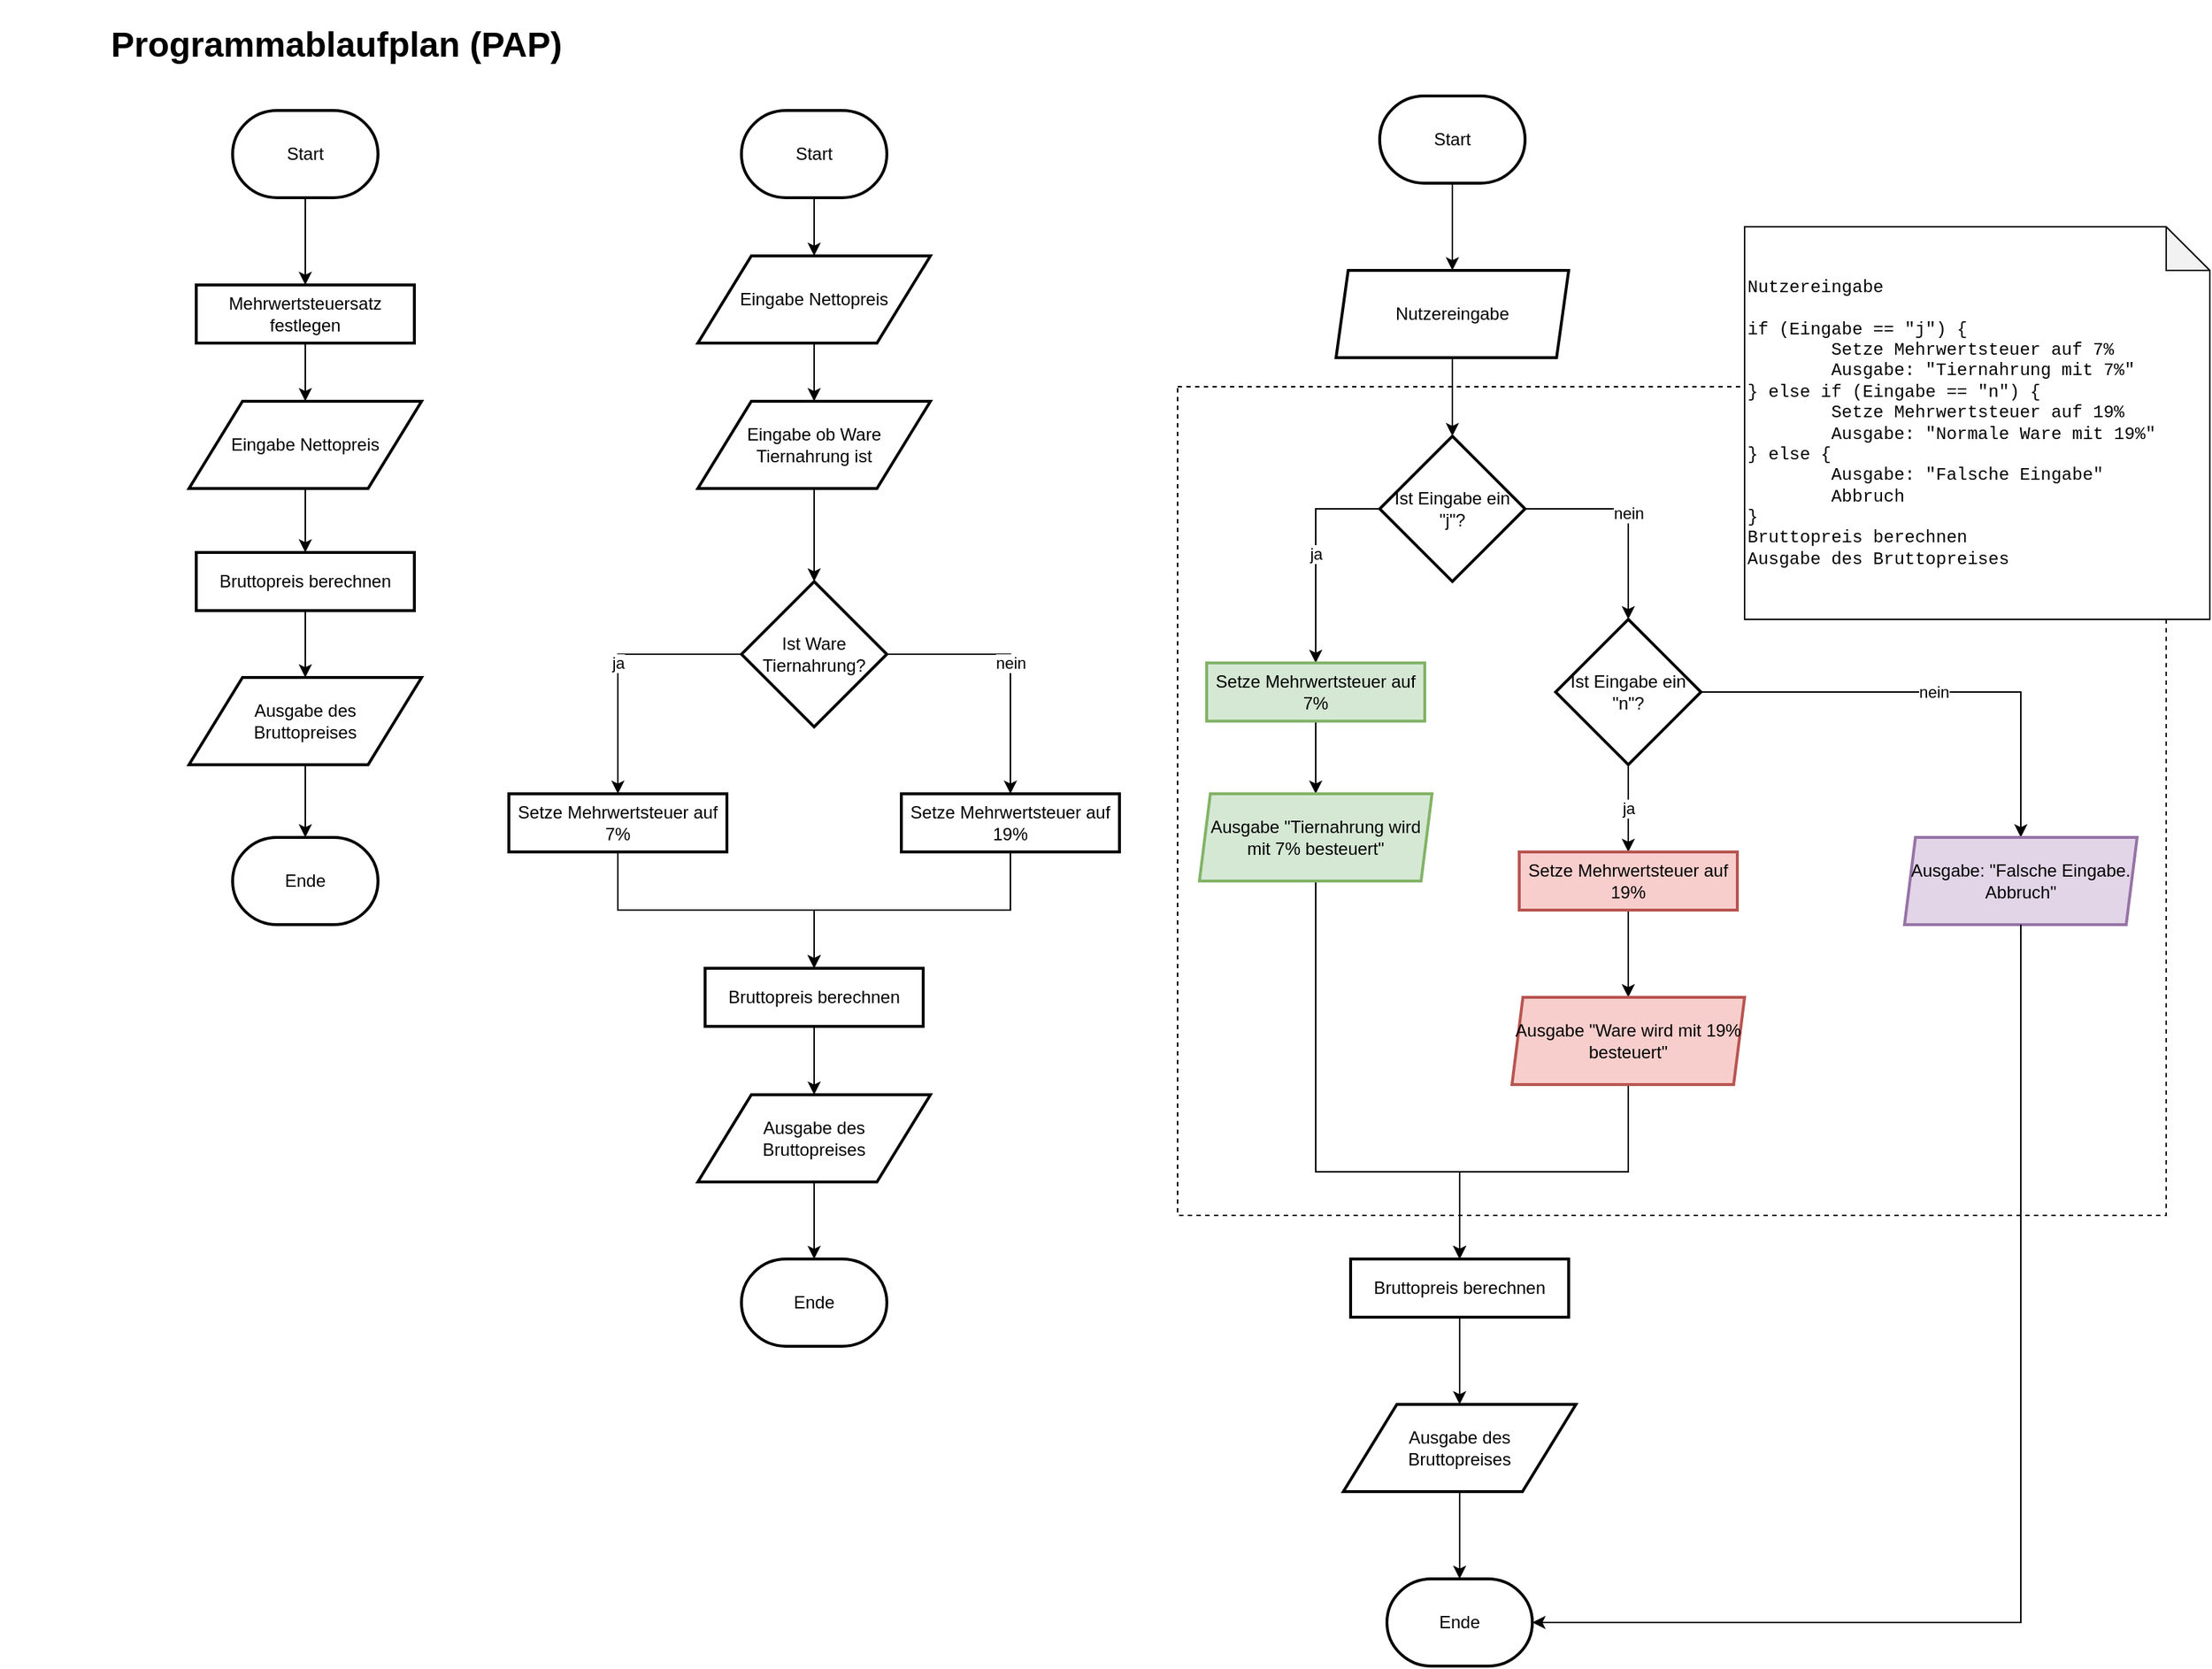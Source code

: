 <mxfile version="24.4.6" type="device">
  <diagram name="Seite-1" id="wyZdGmeMZKQfV_436Lzw">
    <mxGraphModel dx="1297" dy="1078" grid="1" gridSize="10" guides="1" tooltips="1" connect="1" arrows="1" fold="1" page="1" pageScale="1" pageWidth="1169" pageHeight="827" math="0" shadow="0">
      <root>
        <mxCell id="0" />
        <mxCell id="1" parent="0" />
        <mxCell id="PUJrPsx8f8k0TphP7pfM-28" value="" style="rounded=0;whiteSpace=wrap;html=1;fillColor=none;dashed=1;" vertex="1" parent="1">
          <mxGeometry x="900" y="280" width="680" height="570" as="geometry" />
        </mxCell>
        <mxCell id="HqOdx_jWrA7IKE5Yk3Zu-31" value="ja" style="edgeStyle=orthogonalEdgeStyle;rounded=0;orthogonalLoop=1;jettySize=auto;html=1;exitX=0;exitY=0.5;exitDx=0;exitDy=0;exitPerimeter=0;" parent="1" source="HqOdx_jWrA7IKE5Yk3Zu-1" target="HqOdx_jWrA7IKE5Yk3Zu-23" edge="1">
          <mxGeometry relative="1" as="geometry" />
        </mxCell>
        <mxCell id="HqOdx_jWrA7IKE5Yk3Zu-32" value="nein" style="edgeStyle=orthogonalEdgeStyle;rounded=0;orthogonalLoop=1;jettySize=auto;html=1;exitX=1;exitY=0.5;exitDx=0;exitDy=0;exitPerimeter=0;" parent="1" source="HqOdx_jWrA7IKE5Yk3Zu-1" target="HqOdx_jWrA7IKE5Yk3Zu-30" edge="1">
          <mxGeometry relative="1" as="geometry" />
        </mxCell>
        <mxCell id="HqOdx_jWrA7IKE5Yk3Zu-1" value="Ist Ware Tiernahrung?" style="strokeWidth=2;html=1;shape=mxgraph.flowchart.decision;whiteSpace=wrap;" parent="1" vertex="1">
          <mxGeometry x="600" y="414" width="100" height="100" as="geometry" />
        </mxCell>
        <mxCell id="HqOdx_jWrA7IKE5Yk3Zu-10" style="edgeStyle=orthogonalEdgeStyle;rounded=0;orthogonalLoop=1;jettySize=auto;html=1;" parent="1" source="HqOdx_jWrA7IKE5Yk3Zu-2" target="HqOdx_jWrA7IKE5Yk3Zu-9" edge="1">
          <mxGeometry relative="1" as="geometry" />
        </mxCell>
        <mxCell id="HqOdx_jWrA7IKE5Yk3Zu-2" value="Eingabe Nettopreis" style="shape=parallelogram;html=1;strokeWidth=2;perimeter=parallelogramPerimeter;whiteSpace=wrap;rounded=1;arcSize=0;size=0.23;" parent="1" vertex="1">
          <mxGeometry x="220" y="290" width="160" height="60" as="geometry" />
        </mxCell>
        <mxCell id="HqOdx_jWrA7IKE5Yk3Zu-8" style="edgeStyle=orthogonalEdgeStyle;rounded=0;orthogonalLoop=1;jettySize=auto;html=1;" parent="1" source="HqOdx_jWrA7IKE5Yk3Zu-3" target="HqOdx_jWrA7IKE5Yk3Zu-2" edge="1">
          <mxGeometry relative="1" as="geometry" />
        </mxCell>
        <mxCell id="HqOdx_jWrA7IKE5Yk3Zu-3" value="Mehrwertsteuersatz festlegen" style="rounded=1;whiteSpace=wrap;html=1;absoluteArcSize=1;arcSize=0;strokeWidth=2;" parent="1" vertex="1">
          <mxGeometry x="225" y="210" width="150" height="40" as="geometry" />
        </mxCell>
        <mxCell id="HqOdx_jWrA7IKE5Yk3Zu-7" style="edgeStyle=orthogonalEdgeStyle;rounded=0;orthogonalLoop=1;jettySize=auto;html=1;" parent="1" source="HqOdx_jWrA7IKE5Yk3Zu-5" target="HqOdx_jWrA7IKE5Yk3Zu-3" edge="1">
          <mxGeometry relative="1" as="geometry" />
        </mxCell>
        <mxCell id="HqOdx_jWrA7IKE5Yk3Zu-5" value="Start" style="strokeWidth=2;html=1;shape=mxgraph.flowchart.terminator;whiteSpace=wrap;" parent="1" vertex="1">
          <mxGeometry x="250" y="90" width="100" height="60" as="geometry" />
        </mxCell>
        <mxCell id="HqOdx_jWrA7IKE5Yk3Zu-6" value="Ende" style="strokeWidth=2;html=1;shape=mxgraph.flowchart.terminator;whiteSpace=wrap;" parent="1" vertex="1">
          <mxGeometry x="250" y="590" width="100" height="60" as="geometry" />
        </mxCell>
        <mxCell id="HqOdx_jWrA7IKE5Yk3Zu-12" style="edgeStyle=orthogonalEdgeStyle;rounded=0;orthogonalLoop=1;jettySize=auto;html=1;" parent="1" source="HqOdx_jWrA7IKE5Yk3Zu-9" target="HqOdx_jWrA7IKE5Yk3Zu-11" edge="1">
          <mxGeometry relative="1" as="geometry" />
        </mxCell>
        <mxCell id="HqOdx_jWrA7IKE5Yk3Zu-9" value="Bruttopreis berechnen" style="rounded=1;whiteSpace=wrap;html=1;absoluteArcSize=1;arcSize=0;strokeWidth=2;" parent="1" vertex="1">
          <mxGeometry x="225" y="394" width="150" height="40" as="geometry" />
        </mxCell>
        <mxCell id="HqOdx_jWrA7IKE5Yk3Zu-13" style="edgeStyle=orthogonalEdgeStyle;rounded=0;orthogonalLoop=1;jettySize=auto;html=1;" parent="1" source="HqOdx_jWrA7IKE5Yk3Zu-11" target="HqOdx_jWrA7IKE5Yk3Zu-6" edge="1">
          <mxGeometry relative="1" as="geometry" />
        </mxCell>
        <mxCell id="HqOdx_jWrA7IKE5Yk3Zu-11" value="Ausgabe des &lt;br&gt;Bruttopreises" style="shape=parallelogram;html=1;strokeWidth=2;perimeter=parallelogramPerimeter;whiteSpace=wrap;rounded=1;arcSize=0;size=0.23;" parent="1" vertex="1">
          <mxGeometry x="220" y="480" width="160" height="60" as="geometry" />
        </mxCell>
        <mxCell id="HqOdx_jWrA7IKE5Yk3Zu-14" value="&lt;h1&gt;Programmablaufplan (PAP)&lt;/h1&gt;" style="text;html=1;align=center;verticalAlign=middle;whiteSpace=wrap;rounded=0;" parent="1" vertex="1">
          <mxGeometry x="90" y="30" width="462.5" height="30" as="geometry" />
        </mxCell>
        <mxCell id="HqOdx_jWrA7IKE5Yk3Zu-28" style="edgeStyle=orthogonalEdgeStyle;rounded=0;orthogonalLoop=1;jettySize=auto;html=1;" parent="1" source="HqOdx_jWrA7IKE5Yk3Zu-16" target="HqOdx_jWrA7IKE5Yk3Zu-27" edge="1">
          <mxGeometry relative="1" as="geometry" />
        </mxCell>
        <mxCell id="HqOdx_jWrA7IKE5Yk3Zu-16" value="Eingabe Nettopreis" style="shape=parallelogram;html=1;strokeWidth=2;perimeter=parallelogramPerimeter;whiteSpace=wrap;rounded=1;arcSize=0;size=0.23;" parent="1" vertex="1">
          <mxGeometry x="570" y="190" width="160" height="60" as="geometry" />
        </mxCell>
        <mxCell id="HqOdx_jWrA7IKE5Yk3Zu-26" style="edgeStyle=orthogonalEdgeStyle;rounded=0;orthogonalLoop=1;jettySize=auto;html=1;" parent="1" source="HqOdx_jWrA7IKE5Yk3Zu-20" target="HqOdx_jWrA7IKE5Yk3Zu-16" edge="1">
          <mxGeometry relative="1" as="geometry" />
        </mxCell>
        <mxCell id="HqOdx_jWrA7IKE5Yk3Zu-20" value="Start" style="strokeWidth=2;html=1;shape=mxgraph.flowchart.terminator;whiteSpace=wrap;" parent="1" vertex="1">
          <mxGeometry x="600" y="90" width="100" height="60" as="geometry" />
        </mxCell>
        <mxCell id="HqOdx_jWrA7IKE5Yk3Zu-21" value="Ende" style="strokeWidth=2;html=1;shape=mxgraph.flowchart.terminator;whiteSpace=wrap;" parent="1" vertex="1">
          <mxGeometry x="600" y="880" width="100" height="60" as="geometry" />
        </mxCell>
        <mxCell id="HqOdx_jWrA7IKE5Yk3Zu-34" style="edgeStyle=orthogonalEdgeStyle;rounded=0;orthogonalLoop=1;jettySize=auto;html=1;entryX=0.5;entryY=0;entryDx=0;entryDy=0;" parent="1" source="HqOdx_jWrA7IKE5Yk3Zu-23" target="HqOdx_jWrA7IKE5Yk3Zu-33" edge="1">
          <mxGeometry relative="1" as="geometry" />
        </mxCell>
        <mxCell id="HqOdx_jWrA7IKE5Yk3Zu-23" value="Setze Mehrwertsteuer auf 7%" style="rounded=1;whiteSpace=wrap;html=1;absoluteArcSize=1;arcSize=0;strokeWidth=2;" parent="1" vertex="1">
          <mxGeometry x="440" y="560" width="150" height="40" as="geometry" />
        </mxCell>
        <mxCell id="HqOdx_jWrA7IKE5Yk3Zu-24" style="edgeStyle=orthogonalEdgeStyle;rounded=0;orthogonalLoop=1;jettySize=auto;html=1;" parent="1" source="HqOdx_jWrA7IKE5Yk3Zu-25" target="HqOdx_jWrA7IKE5Yk3Zu-21" edge="1">
          <mxGeometry relative="1" as="geometry" />
        </mxCell>
        <mxCell id="HqOdx_jWrA7IKE5Yk3Zu-25" value="Ausgabe des &lt;br&gt;Bruttopreises" style="shape=parallelogram;html=1;strokeWidth=2;perimeter=parallelogramPerimeter;whiteSpace=wrap;rounded=1;arcSize=0;size=0.23;" parent="1" vertex="1">
          <mxGeometry x="570" y="767" width="160" height="60" as="geometry" />
        </mxCell>
        <mxCell id="HqOdx_jWrA7IKE5Yk3Zu-29" style="edgeStyle=orthogonalEdgeStyle;rounded=0;orthogonalLoop=1;jettySize=auto;html=1;" parent="1" source="HqOdx_jWrA7IKE5Yk3Zu-27" target="HqOdx_jWrA7IKE5Yk3Zu-1" edge="1">
          <mxGeometry relative="1" as="geometry" />
        </mxCell>
        <mxCell id="HqOdx_jWrA7IKE5Yk3Zu-27" value="Eingabe ob Ware&lt;div&gt;Tiernahrung ist&lt;/div&gt;" style="shape=parallelogram;html=1;strokeWidth=2;perimeter=parallelogramPerimeter;whiteSpace=wrap;rounded=1;arcSize=0;size=0.23;" parent="1" vertex="1">
          <mxGeometry x="570" y="290" width="160" height="60" as="geometry" />
        </mxCell>
        <mxCell id="HqOdx_jWrA7IKE5Yk3Zu-35" style="edgeStyle=orthogonalEdgeStyle;rounded=0;orthogonalLoop=1;jettySize=auto;html=1;entryX=0.5;entryY=0;entryDx=0;entryDy=0;" parent="1" source="HqOdx_jWrA7IKE5Yk3Zu-30" target="HqOdx_jWrA7IKE5Yk3Zu-33" edge="1">
          <mxGeometry relative="1" as="geometry" />
        </mxCell>
        <mxCell id="HqOdx_jWrA7IKE5Yk3Zu-30" value="Setze Mehrwertsteuer auf 19%" style="rounded=1;whiteSpace=wrap;html=1;absoluteArcSize=1;arcSize=0;strokeWidth=2;" parent="1" vertex="1">
          <mxGeometry x="710" y="560" width="150" height="40" as="geometry" />
        </mxCell>
        <mxCell id="HqOdx_jWrA7IKE5Yk3Zu-36" style="edgeStyle=orthogonalEdgeStyle;rounded=0;orthogonalLoop=1;jettySize=auto;html=1;" parent="1" source="HqOdx_jWrA7IKE5Yk3Zu-33" target="HqOdx_jWrA7IKE5Yk3Zu-25" edge="1">
          <mxGeometry relative="1" as="geometry" />
        </mxCell>
        <mxCell id="HqOdx_jWrA7IKE5Yk3Zu-33" value="Bruttopreis berechnen" style="rounded=1;whiteSpace=wrap;html=1;absoluteArcSize=1;arcSize=0;strokeWidth=2;" parent="1" vertex="1">
          <mxGeometry x="575" y="680" width="150" height="40" as="geometry" />
        </mxCell>
        <mxCell id="PUJrPsx8f8k0TphP7pfM-4" style="edgeStyle=orthogonalEdgeStyle;rounded=0;orthogonalLoop=1;jettySize=auto;html=1;" edge="1" parent="1" source="PUJrPsx8f8k0TphP7pfM-1" target="PUJrPsx8f8k0TphP7pfM-2">
          <mxGeometry relative="1" as="geometry" />
        </mxCell>
        <mxCell id="PUJrPsx8f8k0TphP7pfM-1" value="Start" style="strokeWidth=2;html=1;shape=mxgraph.flowchart.terminator;whiteSpace=wrap;" vertex="1" parent="1">
          <mxGeometry x="1039" y="80" width="100" height="60" as="geometry" />
        </mxCell>
        <mxCell id="PUJrPsx8f8k0TphP7pfM-5" style="edgeStyle=orthogonalEdgeStyle;rounded=0;orthogonalLoop=1;jettySize=auto;html=1;" edge="1" parent="1" source="PUJrPsx8f8k0TphP7pfM-2" target="PUJrPsx8f8k0TphP7pfM-3">
          <mxGeometry relative="1" as="geometry" />
        </mxCell>
        <mxCell id="PUJrPsx8f8k0TphP7pfM-2" value="Nutzereingabe" style="shape=parallelogram;html=1;strokeWidth=2;perimeter=parallelogramPerimeter;whiteSpace=wrap;rounded=1;arcSize=0;size=0.052;" vertex="1" parent="1">
          <mxGeometry x="1009" y="200" width="160" height="60" as="geometry" />
        </mxCell>
        <mxCell id="PUJrPsx8f8k0TphP7pfM-9" value="ja" style="edgeStyle=orthogonalEdgeStyle;rounded=0;orthogonalLoop=1;jettySize=auto;html=1;exitX=0;exitY=0.5;exitDx=0;exitDy=0;exitPerimeter=0;" edge="1" parent="1" source="PUJrPsx8f8k0TphP7pfM-3" target="PUJrPsx8f8k0TphP7pfM-6">
          <mxGeometry relative="1" as="geometry" />
        </mxCell>
        <mxCell id="PUJrPsx8f8k0TphP7pfM-12" value="nein" style="edgeStyle=orthogonalEdgeStyle;rounded=0;orthogonalLoop=1;jettySize=auto;html=1;" edge="1" parent="1" source="PUJrPsx8f8k0TphP7pfM-3" target="PUJrPsx8f8k0TphP7pfM-11">
          <mxGeometry relative="1" as="geometry" />
        </mxCell>
        <mxCell id="PUJrPsx8f8k0TphP7pfM-3" value="Ist Eingabe ein &quot;j&quot;?" style="strokeWidth=2;html=1;shape=mxgraph.flowchart.decision;whiteSpace=wrap;" vertex="1" parent="1">
          <mxGeometry x="1039" y="314" width="100" height="100" as="geometry" />
        </mxCell>
        <mxCell id="PUJrPsx8f8k0TphP7pfM-10" style="edgeStyle=orthogonalEdgeStyle;rounded=0;orthogonalLoop=1;jettySize=auto;html=1;" edge="1" parent="1" source="PUJrPsx8f8k0TphP7pfM-6" target="PUJrPsx8f8k0TphP7pfM-8">
          <mxGeometry relative="1" as="geometry" />
        </mxCell>
        <mxCell id="PUJrPsx8f8k0TphP7pfM-6" value="Setze Mehrwertsteuer auf 7%" style="rounded=1;whiteSpace=wrap;html=1;absoluteArcSize=1;arcSize=0;strokeWidth=2;fillColor=#d5e8d4;strokeColor=#82b366;" vertex="1" parent="1">
          <mxGeometry x="920" y="470" width="150" height="40" as="geometry" />
        </mxCell>
        <mxCell id="PUJrPsx8f8k0TphP7pfM-20" style="edgeStyle=orthogonalEdgeStyle;rounded=0;orthogonalLoop=1;jettySize=auto;html=1;" edge="1" parent="1" source="PUJrPsx8f8k0TphP7pfM-8" target="PUJrPsx8f8k0TphP7pfM-19">
          <mxGeometry relative="1" as="geometry">
            <Array as="points">
              <mxPoint x="995" y="820" />
              <mxPoint x="1094" y="820" />
            </Array>
          </mxGeometry>
        </mxCell>
        <mxCell id="PUJrPsx8f8k0TphP7pfM-8" value="Ausgabe &quot;Tiernahrung wird mit 7% besteuert&quot;" style="shape=parallelogram;html=1;strokeWidth=2;perimeter=parallelogramPerimeter;whiteSpace=wrap;rounded=1;arcSize=0;size=0.047;fillColor=#d5e8d4;strokeColor=#82b366;" vertex="1" parent="1">
          <mxGeometry x="915" y="560" width="160" height="60" as="geometry" />
        </mxCell>
        <mxCell id="PUJrPsx8f8k0TphP7pfM-15" value="ja" style="edgeStyle=orthogonalEdgeStyle;rounded=0;orthogonalLoop=1;jettySize=auto;html=1;" edge="1" parent="1" source="PUJrPsx8f8k0TphP7pfM-11" target="PUJrPsx8f8k0TphP7pfM-13">
          <mxGeometry relative="1" as="geometry" />
        </mxCell>
        <mxCell id="PUJrPsx8f8k0TphP7pfM-18" value="nein" style="edgeStyle=orthogonalEdgeStyle;rounded=0;orthogonalLoop=1;jettySize=auto;html=1;" edge="1" parent="1" source="PUJrPsx8f8k0TphP7pfM-11" target="PUJrPsx8f8k0TphP7pfM-17">
          <mxGeometry relative="1" as="geometry" />
        </mxCell>
        <mxCell id="PUJrPsx8f8k0TphP7pfM-11" value="Ist Eingabe ein &quot;n&quot;?" style="strokeWidth=2;html=1;shape=mxgraph.flowchart.decision;whiteSpace=wrap;" vertex="1" parent="1">
          <mxGeometry x="1160" y="440" width="100" height="100" as="geometry" />
        </mxCell>
        <mxCell id="PUJrPsx8f8k0TphP7pfM-16" style="edgeStyle=orthogonalEdgeStyle;rounded=0;orthogonalLoop=1;jettySize=auto;html=1;" edge="1" parent="1" source="PUJrPsx8f8k0TphP7pfM-13" target="PUJrPsx8f8k0TphP7pfM-14">
          <mxGeometry relative="1" as="geometry" />
        </mxCell>
        <mxCell id="PUJrPsx8f8k0TphP7pfM-13" value="Setze Mehrwertsteuer auf 19%" style="rounded=1;whiteSpace=wrap;html=1;absoluteArcSize=1;arcSize=0;strokeWidth=2;fillColor=#f8cecc;strokeColor=#b85450;" vertex="1" parent="1">
          <mxGeometry x="1135" y="600" width="150" height="40" as="geometry" />
        </mxCell>
        <mxCell id="PUJrPsx8f8k0TphP7pfM-21" style="edgeStyle=orthogonalEdgeStyle;rounded=0;orthogonalLoop=1;jettySize=auto;html=1;entryX=0.5;entryY=0;entryDx=0;entryDy=0;" edge="1" parent="1" source="PUJrPsx8f8k0TphP7pfM-14" target="PUJrPsx8f8k0TphP7pfM-19">
          <mxGeometry relative="1" as="geometry" />
        </mxCell>
        <mxCell id="PUJrPsx8f8k0TphP7pfM-14" value="Ausgabe &quot;Ware wird mit 19% besteuert&quot;" style="shape=parallelogram;html=1;strokeWidth=2;perimeter=parallelogramPerimeter;whiteSpace=wrap;rounded=1;arcSize=0;size=0.047;fillColor=#f8cecc;strokeColor=#b85450;" vertex="1" parent="1">
          <mxGeometry x="1130" y="700" width="160" height="60" as="geometry" />
        </mxCell>
        <mxCell id="PUJrPsx8f8k0TphP7pfM-17" value="Ausgabe: &quot;Falsche Eingabe. Abbruch&quot;" style="shape=parallelogram;html=1;strokeWidth=2;perimeter=parallelogramPerimeter;whiteSpace=wrap;rounded=1;arcSize=0;size=0.047;fillColor=#e1d5e7;strokeColor=#9673a6;" vertex="1" parent="1">
          <mxGeometry x="1400" y="590" width="160" height="60" as="geometry" />
        </mxCell>
        <mxCell id="PUJrPsx8f8k0TphP7pfM-23" style="edgeStyle=orthogonalEdgeStyle;rounded=0;orthogonalLoop=1;jettySize=auto;html=1;" edge="1" parent="1" source="PUJrPsx8f8k0TphP7pfM-19" target="PUJrPsx8f8k0TphP7pfM-22">
          <mxGeometry relative="1" as="geometry" />
        </mxCell>
        <mxCell id="PUJrPsx8f8k0TphP7pfM-19" value="Bruttopreis berechnen" style="rounded=1;whiteSpace=wrap;html=1;absoluteArcSize=1;arcSize=0;strokeWidth=2;" vertex="1" parent="1">
          <mxGeometry x="1019" y="880" width="150" height="40" as="geometry" />
        </mxCell>
        <mxCell id="PUJrPsx8f8k0TphP7pfM-25" style="edgeStyle=orthogonalEdgeStyle;rounded=0;orthogonalLoop=1;jettySize=auto;html=1;" edge="1" parent="1" source="PUJrPsx8f8k0TphP7pfM-22" target="PUJrPsx8f8k0TphP7pfM-24">
          <mxGeometry relative="1" as="geometry" />
        </mxCell>
        <mxCell id="PUJrPsx8f8k0TphP7pfM-22" value="Ausgabe des &lt;br&gt;Bruttopreises" style="shape=parallelogram;html=1;strokeWidth=2;perimeter=parallelogramPerimeter;whiteSpace=wrap;rounded=1;arcSize=0;size=0.23;" vertex="1" parent="1">
          <mxGeometry x="1014" y="980" width="160" height="60" as="geometry" />
        </mxCell>
        <mxCell id="PUJrPsx8f8k0TphP7pfM-24" value="Ende" style="strokeWidth=2;html=1;shape=mxgraph.flowchart.terminator;whiteSpace=wrap;" vertex="1" parent="1">
          <mxGeometry x="1044" y="1100" width="100" height="60" as="geometry" />
        </mxCell>
        <mxCell id="PUJrPsx8f8k0TphP7pfM-26" style="edgeStyle=orthogonalEdgeStyle;rounded=0;orthogonalLoop=1;jettySize=auto;html=1;entryX=1;entryY=0.5;entryDx=0;entryDy=0;entryPerimeter=0;" edge="1" parent="1" source="PUJrPsx8f8k0TphP7pfM-17" target="PUJrPsx8f8k0TphP7pfM-24">
          <mxGeometry relative="1" as="geometry">
            <Array as="points">
              <mxPoint x="1480" y="1130" />
            </Array>
          </mxGeometry>
        </mxCell>
        <mxCell id="PUJrPsx8f8k0TphP7pfM-27" value="&lt;div&gt;Nutzereingabe&lt;/div&gt;&lt;div&gt;&lt;br&gt;&lt;/div&gt;if (Eingabe == &quot;j&quot;) {&lt;div&gt;&lt;span style=&quot;white-space: pre;&quot;&gt;&#x9;&lt;/span&gt;Setze Mehrwertsteuer auf 7%&lt;br&gt;&lt;/div&gt;&lt;div&gt;&lt;span style=&quot;white-space: pre;&quot;&gt;&#x9;&lt;/span&gt;Ausgabe: &quot;Tiernahrung mit 7%&quot;&lt;br&gt;&lt;/div&gt;&lt;div&gt;} else if (Eingabe == &quot;n&quot;) {&lt;/div&gt;&lt;div&gt;&lt;span style=&quot;white-space: pre;&quot;&gt;&#x9;&lt;/span&gt;Setze Mehrwertsteuer auf 19%&lt;br&gt;&lt;/div&gt;&lt;div&gt;&lt;span style=&quot;white-space: pre;&quot;&gt;&#x9;&lt;/span&gt;Ausgabe: &quot;Normale Ware mit 19%&quot;&lt;br&gt;&lt;/div&gt;&lt;div&gt;} else {&lt;/div&gt;&lt;div&gt;&lt;span style=&quot;white-space: pre;&quot;&gt;&#x9;&lt;/span&gt;Ausgabe: &quot;Falsche Eingabe&quot;&lt;br&gt;&lt;/div&gt;&lt;div&gt;&lt;span style=&quot;white-space: pre;&quot;&gt;&#x9;&lt;/span&gt;Abbruch&lt;br&gt;&lt;/div&gt;&lt;div&gt;}&lt;/div&gt;&lt;div&gt;Bruttopreis berechnen&lt;/div&gt;&lt;div&gt;Ausgabe des Bruttopreises&lt;/div&gt;" style="shape=note;whiteSpace=wrap;html=1;backgroundOutline=1;darkOpacity=0.05;align=left;fontFamily=Courier New;" vertex="1" parent="1">
          <mxGeometry x="1290" y="170" width="320" height="270" as="geometry" />
        </mxCell>
      </root>
    </mxGraphModel>
  </diagram>
</mxfile>
